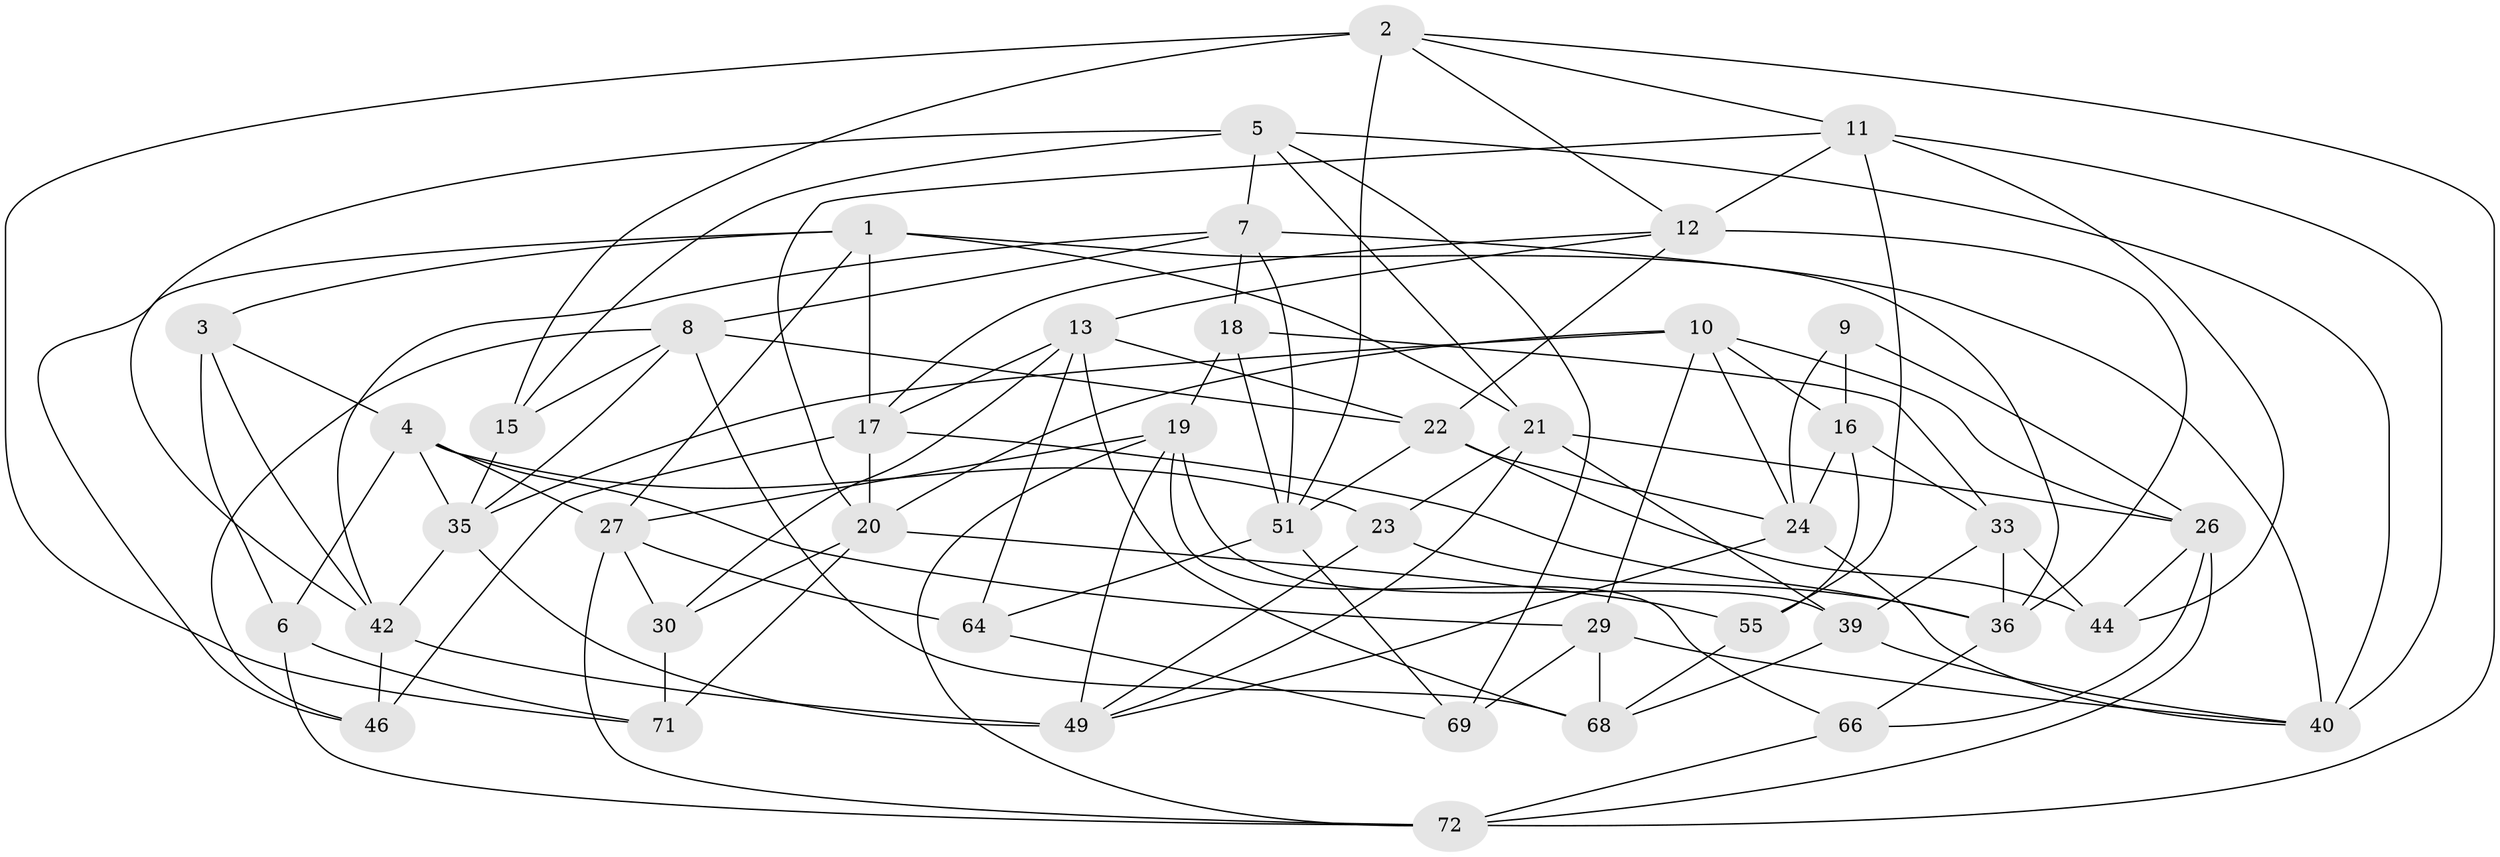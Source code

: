 // original degree distribution, {4: 1.0}
// Generated by graph-tools (version 1.1) at 2025/11/02/27/25 16:11:43]
// undirected, 44 vertices, 115 edges
graph export_dot {
graph [start="1"]
  node [color=gray90,style=filled];
  1 [super="+59"];
  2 [super="+41"];
  3;
  4 [super="+38"];
  5 [super="+52"];
  6;
  7 [super="+63"];
  8 [super="+37"];
  9;
  10 [super="+32"];
  11 [super="+25"];
  12 [super="+62"];
  13 [super="+14"];
  15;
  16 [super="+34"];
  17 [super="+73"];
  18;
  19 [super="+58"];
  20 [super="+48"];
  21 [super="+28"];
  22 [super="+67"];
  23;
  24 [super="+50"];
  26 [super="+31"];
  27 [super="+47"];
  29 [super="+43"];
  30;
  33 [super="+57"];
  35 [super="+45"];
  36 [super="+61"];
  39 [super="+53"];
  40 [super="+65"];
  42 [super="+56"];
  44;
  46;
  49 [super="+54"];
  51 [super="+60"];
  55;
  64;
  66;
  68 [super="+70"];
  69;
  71;
  72 [super="+74"];
  1 -- 46;
  1 -- 3;
  1 -- 36;
  1 -- 17;
  1 -- 27;
  1 -- 21;
  2 -- 72;
  2 -- 12;
  2 -- 51;
  2 -- 71;
  2 -- 15;
  2 -- 11;
  3 -- 6;
  3 -- 42;
  3 -- 4;
  4 -- 6;
  4 -- 23;
  4 -- 29;
  4 -- 27;
  4 -- 35;
  5 -- 69;
  5 -- 7;
  5 -- 42;
  5 -- 21;
  5 -- 15;
  5 -- 40;
  6 -- 71;
  6 -- 72;
  7 -- 18;
  7 -- 51;
  7 -- 8;
  7 -- 42;
  7 -- 40;
  8 -- 22;
  8 -- 15;
  8 -- 35;
  8 -- 68;
  8 -- 46;
  9 -- 24;
  9 -- 26;
  9 -- 16 [weight=2];
  10 -- 26;
  10 -- 29;
  10 -- 20;
  10 -- 24;
  10 -- 35;
  10 -- 16;
  11 -- 55;
  11 -- 20;
  11 -- 40;
  11 -- 44;
  11 -- 12;
  12 -- 17;
  12 -- 13;
  12 -- 22;
  12 -- 36;
  13 -- 30;
  13 -- 64;
  13 -- 68;
  13 -- 22;
  13 -- 17;
  15 -- 35;
  16 -- 33;
  16 -- 24;
  16 -- 55;
  17 -- 20;
  17 -- 46;
  17 -- 36;
  18 -- 19;
  18 -- 33;
  18 -- 51;
  19 -- 39;
  19 -- 27;
  19 -- 49;
  19 -- 66;
  19 -- 72;
  20 -- 30;
  20 -- 71;
  20 -- 55;
  21 -- 49;
  21 -- 23;
  21 -- 26;
  21 -- 39;
  22 -- 44;
  22 -- 24;
  22 -- 51;
  23 -- 49;
  23 -- 36;
  24 -- 40;
  24 -- 49;
  26 -- 72;
  26 -- 66;
  26 -- 44;
  27 -- 30;
  27 -- 64;
  27 -- 72;
  29 -- 69;
  29 -- 68 [weight=2];
  29 -- 40;
  30 -- 71;
  33 -- 39 [weight=2];
  33 -- 44;
  33 -- 36;
  35 -- 49;
  35 -- 42;
  36 -- 66;
  39 -- 40;
  39 -- 68;
  42 -- 49;
  42 -- 46;
  51 -- 64;
  51 -- 69;
  55 -- 68;
  64 -- 69;
  66 -- 72;
}
